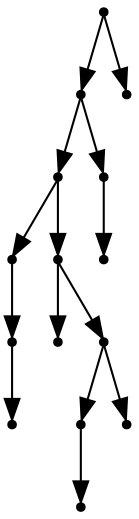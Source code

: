 digraph {
  14 [shape=point];
  12 [shape=point];
  9 [shape=point];
  2 [shape=point];
  1 [shape=point];
  0 [shape=point];
  8 [shape=point];
  3 [shape=point];
  7 [shape=point];
  5 [shape=point];
  4 [shape=point];
  6 [shape=point];
  11 [shape=point];
  10 [shape=point];
  13 [shape=point];
14 -> 12;
12 -> 9;
9 -> 2;
2 -> 1;
1 -> 0;
9 -> 8;
8 -> 3;
8 -> 7;
7 -> 5;
5 -> 4;
7 -> 6;
12 -> 11;
11 -> 10;
14 -> 13;
}
